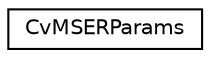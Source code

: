 digraph "Graphical Class Hierarchy"
{
 // LATEX_PDF_SIZE
  edge [fontname="Helvetica",fontsize="10",labelfontname="Helvetica",labelfontsize="10"];
  node [fontname="Helvetica",fontsize="10",shape=record];
  rankdir="LR";
  Node0 [label="CvMSERParams",height=0.2,width=0.4,color="black", fillcolor="white", style="filled",URL="$struct_cv_m_s_e_r_params.html",tooltip=" "];
}
